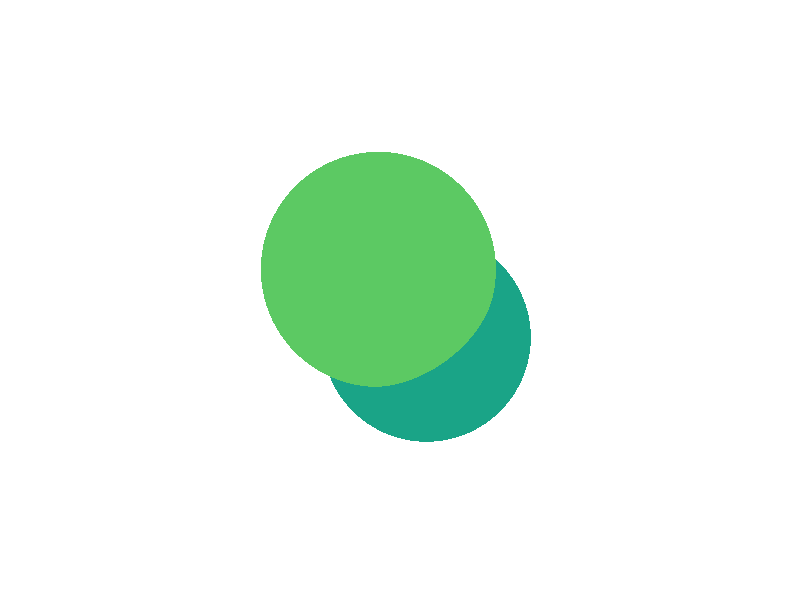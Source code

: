 #version 3.7;
#include "shapes.inc"
background {color rgb<1.000000,1.000000,1.000000>}
camera {
perspective
right x*image_width/image_height
location <3.962000, 4.827000, -5.270000>
look_at <0.500000, 0.500000, 0.500000>
angle 25.000000
sky <0.000000, 1.000000, 0.000000>
}
light_source { <3.962000, 4.827000, -5.270000> rgb<1.000000, 1.000000, 1.000000> shadowless}

global_settings { assumed_gamma 2.2 }
union {

#declare crystal1 =
  texture { pigment { rgbt <0.125490,0.639216,0.525490,0.000000> } finish {ambient 0.600000 diffuse 0.600000 reflection 0.000000} }
#declare crystal1edge =
  texture { pigment { rgbt <0.000000,0.000000,0.000000,0.004924> } finish {ambient 0.600000 diffuse 0.600000 reflection 0.000000} }
    sphere {< 0.575190123292765, 0.606939459016951, 0.265129978072642>,
               0.471839943273485
    texture { crystal1 }
  }
#declare crystal2 =
  texture { pigment { rgbt <0.360784,0.784314,0.388235,0.000000> } finish {ambient 0.600000 diffuse 0.600000 reflection 0.000000} }
#declare crystal2edge =
  texture { pigment { rgbt <0.000000,0.000000,0.000000,0.004924> } finish {ambient 0.600000 diffuse 0.600000 reflection 0.000000} }
    sphere {< 0.440917177254907, 0.415969214773683, 0.684555939875756>,
               0.511322091455207
    texture { crystal2 }
  }
rotate<-90,  0,  0>
scale <  1,  1, -1>
}

